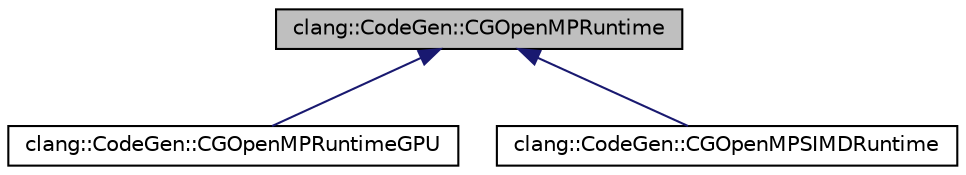 digraph "clang::CodeGen::CGOpenMPRuntime"
{
 // LATEX_PDF_SIZE
  bgcolor="transparent";
  edge [fontname="Helvetica",fontsize="10",labelfontname="Helvetica",labelfontsize="10"];
  node [fontname="Helvetica",fontsize="10",shape=record];
  Node1 [label="clang::CodeGen::CGOpenMPRuntime",height=0.2,width=0.4,color="black", fillcolor="grey75", style="filled", fontcolor="black",tooltip=" "];
  Node1 -> Node2 [dir="back",color="midnightblue",fontsize="10",style="solid",fontname="Helvetica"];
  Node2 [label="clang::CodeGen::CGOpenMPRuntimeGPU",height=0.2,width=0.4,color="black",URL="$classclang_1_1CodeGen_1_1CGOpenMPRuntimeGPU.html",tooltip=" "];
  Node1 -> Node3 [dir="back",color="midnightblue",fontsize="10",style="solid",fontname="Helvetica"];
  Node3 [label="clang::CodeGen::CGOpenMPSIMDRuntime",height=0.2,width=0.4,color="black",URL="$classclang_1_1CodeGen_1_1CGOpenMPSIMDRuntime.html",tooltip="Class supports emissionof SIMD-only code."];
}
